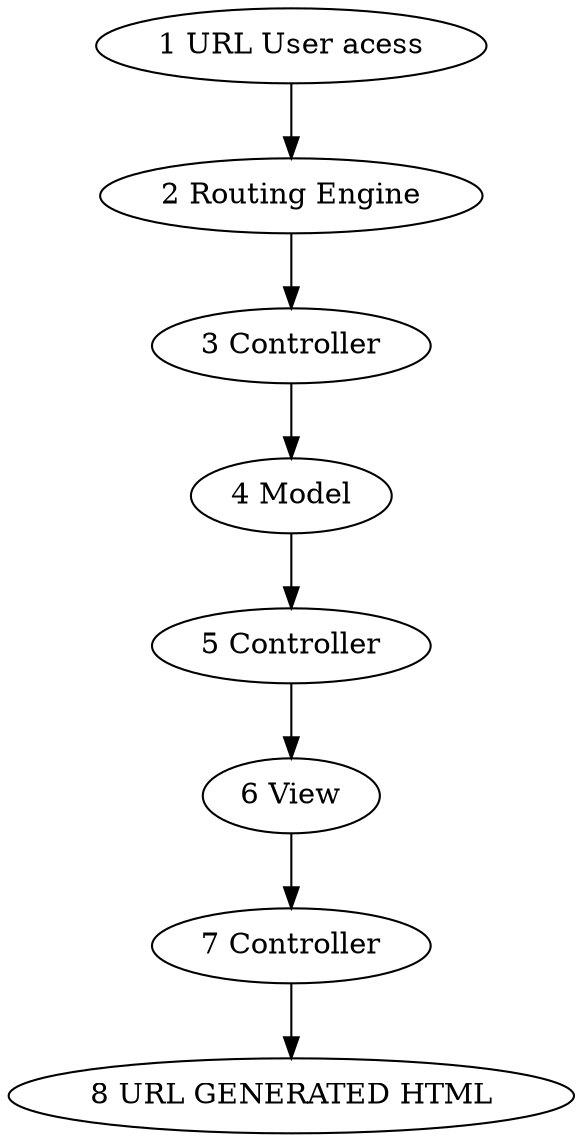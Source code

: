 digraph G {
    {"1 URL User acess"}
        -> {"2 Routing Engine"}
        -> {"3 Controller"}
        -> {"4 Model"}
        -> {"5 Controller"}
        -> {"6 View"}
        -> {"7 Controller"}
        -> {"8 URL GENERATED HTML"}
}

